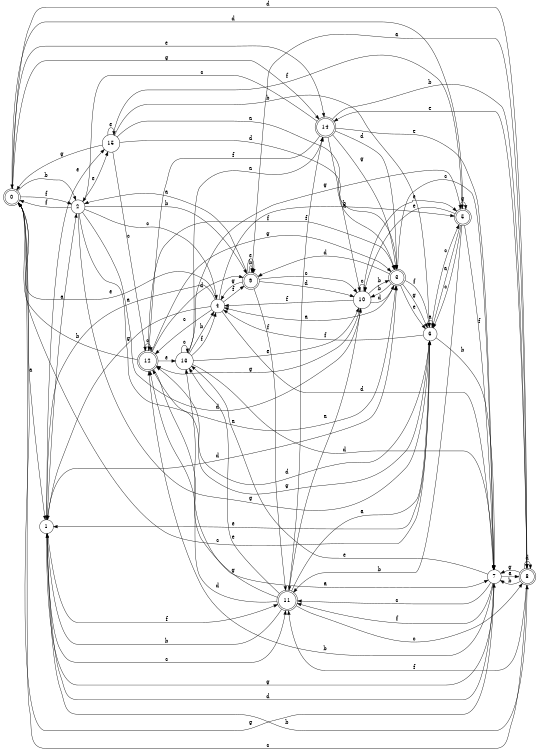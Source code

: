 digraph n13_5 {
__start0 [label="" shape="none"];

rankdir=LR;
size="8,5";

s0 [style="rounded,filled", color="black", fillcolor="white" shape="doublecircle", label="0"];
s1 [style="filled", color="black", fillcolor="white" shape="circle", label="1"];
s2 [style="filled", color="black", fillcolor="white" shape="circle", label="2"];
s3 [style="rounded,filled", color="black", fillcolor="white" shape="doublecircle", label="3"];
s4 [style="filled", color="black", fillcolor="white" shape="circle", label="4"];
s5 [style="rounded,filled", color="black", fillcolor="white" shape="doublecircle", label="5"];
s6 [style="filled", color="black", fillcolor="white" shape="circle", label="6"];
s7 [style="filled", color="black", fillcolor="white" shape="circle", label="7"];
s8 [style="rounded,filled", color="black", fillcolor="white" shape="doublecircle", label="8"];
s9 [style="rounded,filled", color="black", fillcolor="white" shape="doublecircle", label="9"];
s10 [style="filled", color="black", fillcolor="white" shape="circle", label="10"];
s11 [style="rounded,filled", color="black", fillcolor="white" shape="doublecircle", label="11"];
s12 [style="rounded,filled", color="black", fillcolor="white" shape="doublecircle", label="12"];
s13 [style="filled", color="black", fillcolor="white" shape="circle", label="13"];
s14 [style="rounded,filled", color="black", fillcolor="white" shape="doublecircle", label="14"];
s15 [style="filled", color="black", fillcolor="white" shape="circle", label="15"];
s0 -> s1 [label="a"];
s0 -> s2 [label="b"];
s0 -> s6 [label="c"];
s0 -> s8 [label="d"];
s0 -> s14 [label="e"];
s0 -> s2 [label="f"];
s0 -> s14 [label="g"];
s1 -> s2 [label="a"];
s1 -> s8 [label="b"];
s1 -> s11 [label="c"];
s1 -> s3 [label="d"];
s1 -> s15 [label="e"];
s1 -> s11 [label="f"];
s1 -> s7 [label="g"];
s2 -> s3 [label="a"];
s2 -> s9 [label="b"];
s2 -> s4 [label="c"];
s2 -> s10 [label="d"];
s2 -> s15 [label="e"];
s2 -> s0 [label="f"];
s2 -> s6 [label="g"];
s3 -> s4 [label="a"];
s3 -> s10 [label="b"];
s3 -> s7 [label="c"];
s3 -> s9 [label="d"];
s3 -> s6 [label="e"];
s3 -> s6 [label="f"];
s3 -> s6 [label="g"];
s4 -> s1 [label="a"];
s4 -> s5 [label="b"];
s4 -> s12 [label="c"];
s4 -> s7 [label="d"];
s4 -> s0 [label="e"];
s4 -> s9 [label="f"];
s4 -> s1 [label="g"];
s5 -> s6 [label="a"];
s5 -> s11 [label="b"];
s5 -> s6 [label="c"];
s5 -> s0 [label="d"];
s5 -> s10 [label="e"];
s5 -> s7 [label="f"];
s5 -> s5 [label="g"];
s6 -> s6 [label="a"];
s6 -> s7 [label="b"];
s6 -> s5 [label="c"];
s6 -> s12 [label="d"];
s6 -> s1 [label="e"];
s6 -> s4 [label="f"];
s6 -> s12 [label="g"];
s7 -> s8 [label="a"];
s7 -> s12 [label="b"];
s7 -> s11 [label="c"];
s7 -> s1 [label="d"];
s7 -> s13 [label="e"];
s7 -> s11 [label="f"];
s7 -> s0 [label="g"];
s8 -> s9 [label="a"];
s8 -> s7 [label="b"];
s8 -> s0 [label="c"];
s8 -> s8 [label="d"];
s8 -> s14 [label="e"];
s8 -> s11 [label="f"];
s8 -> s7 [label="g"];
s9 -> s2 [label="a"];
s9 -> s9 [label="b"];
s9 -> s10 [label="c"];
s9 -> s10 [label="d"];
s9 -> s9 [label="e"];
s9 -> s11 [label="f"];
s9 -> s4 [label="g"];
s10 -> s11 [label="a"];
s10 -> s3 [label="b"];
s10 -> s10 [label="c"];
s10 -> s3 [label="d"];
s10 -> s5 [label="e"];
s10 -> s4 [label="f"];
s10 -> s12 [label="g"];
s11 -> s6 [label="a"];
s11 -> s1 [label="b"];
s11 -> s8 [label="c"];
s11 -> s12 [label="d"];
s11 -> s13 [label="e"];
s11 -> s14 [label="f"];
s11 -> s13 [label="g"];
s12 -> s7 [label="a"];
s12 -> s0 [label="b"];
s12 -> s12 [label="c"];
s12 -> s9 [label="d"];
s12 -> s13 [label="e"];
s12 -> s3 [label="f"];
s12 -> s3 [label="g"];
s13 -> s14 [label="a"];
s13 -> s4 [label="b"];
s13 -> s13 [label="c"];
s13 -> s7 [label="d"];
s13 -> s10 [label="e"];
s13 -> s4 [label="f"];
s13 -> s5 [label="g"];
s14 -> s10 [label="a"];
s14 -> s8 [label="b"];
s14 -> s2 [label="c"];
s14 -> s3 [label="d"];
s14 -> s7 [label="e"];
s14 -> s12 [label="f"];
s14 -> s3 [label="g"];
s15 -> s3 [label="a"];
s15 -> s6 [label="b"];
s15 -> s12 [label="c"];
s15 -> s3 [label="d"];
s15 -> s15 [label="e"];
s15 -> s5 [label="f"];
s15 -> s0 [label="g"];

}
